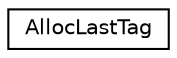 digraph "Graphical Class Hierarchy"
{
  edge [fontname="Helvetica",fontsize="10",labelfontname="Helvetica",labelfontsize="10"];
  node [fontname="Helvetica",fontsize="10",shape=record];
  rankdir="LR";
  Node0 [label="AllocLastTag",height=0.2,width=0.4,color="black", fillcolor="white", style="filled",URL="$struct_alloc_last_tag.html"];
}
